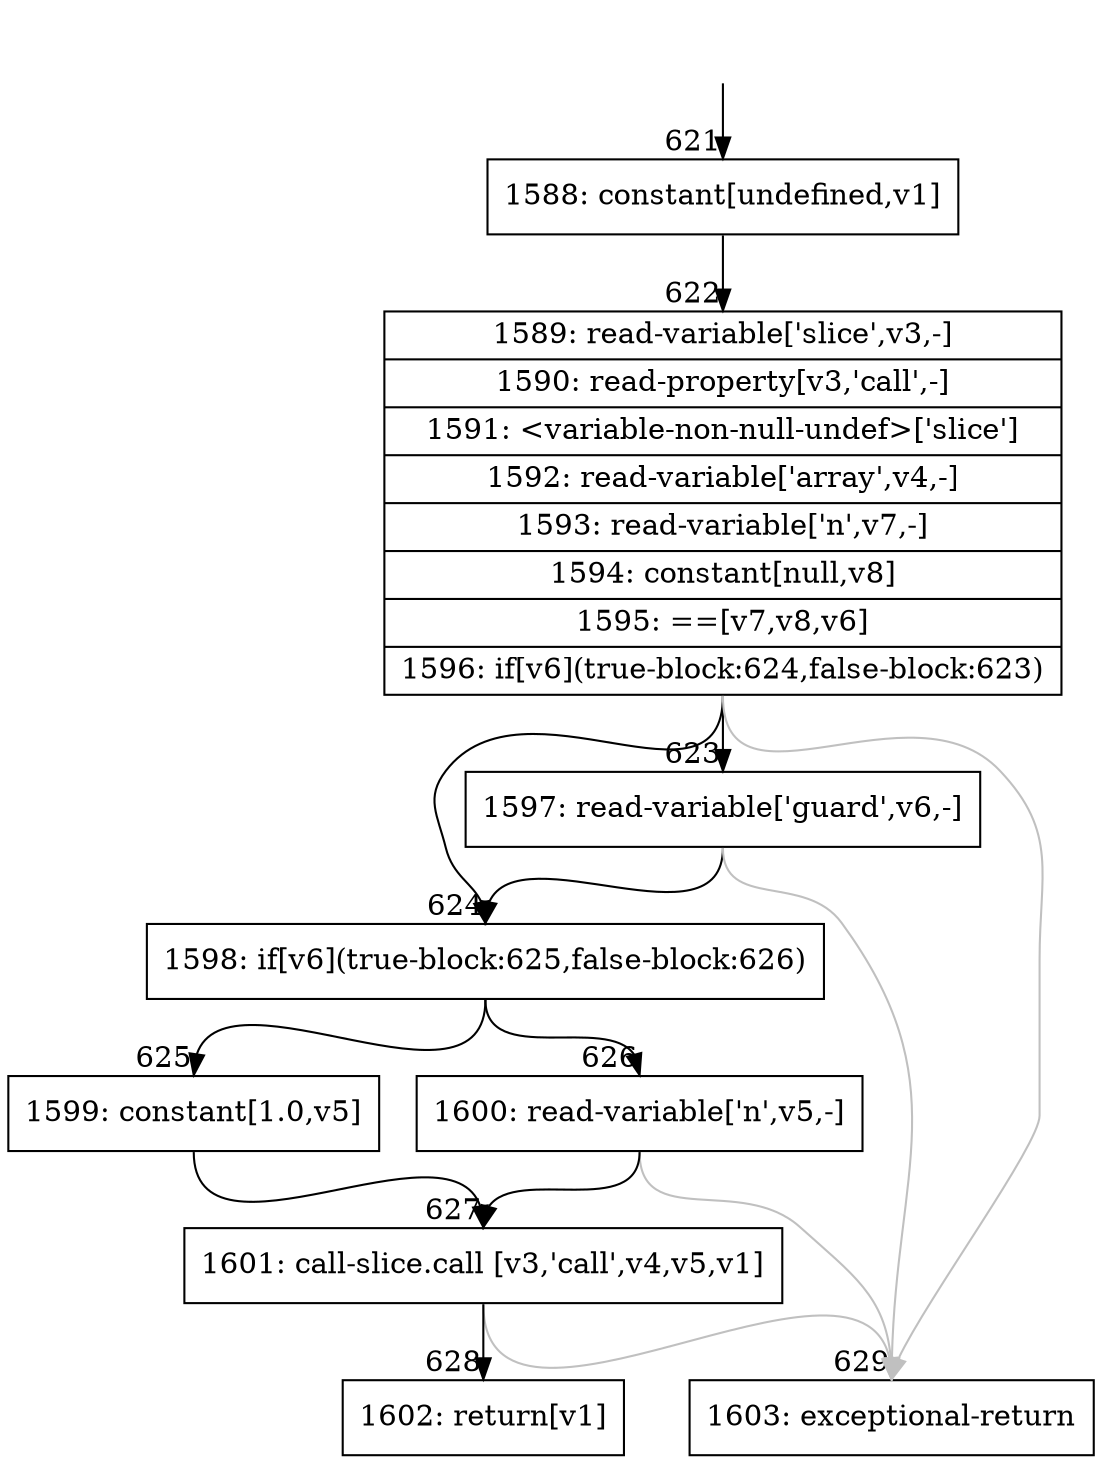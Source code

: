 digraph {
rankdir="TD"
BB_entry55[shape=none,label=""];
BB_entry55 -> BB621 [tailport=s, headport=n, headlabel="    621"]
BB621 [shape=record label="{1588: constant[undefined,v1]}" ] 
BB621 -> BB622 [tailport=s, headport=n, headlabel="      622"]
BB622 [shape=record label="{1589: read-variable['slice',v3,-]|1590: read-property[v3,'call',-]|1591: \<variable-non-null-undef\>['slice']|1592: read-variable['array',v4,-]|1593: read-variable['n',v7,-]|1594: constant[null,v8]|1595: ==[v7,v8,v6]|1596: if[v6](true-block:624,false-block:623)}" ] 
BB622 -> BB624 [tailport=s, headport=n, headlabel="      624"]
BB622 -> BB623 [tailport=s, headport=n, headlabel="      623"]
BB622 -> BB629 [tailport=s, headport=n, color=gray, headlabel="      629"]
BB623 [shape=record label="{1597: read-variable['guard',v6,-]}" ] 
BB623 -> BB624 [tailport=s, headport=n]
BB623 -> BB629 [tailport=s, headport=n, color=gray]
BB624 [shape=record label="{1598: if[v6](true-block:625,false-block:626)}" ] 
BB624 -> BB625 [tailport=s, headport=n, headlabel="      625"]
BB624 -> BB626 [tailport=s, headport=n, headlabel="      626"]
BB625 [shape=record label="{1599: constant[1.0,v5]}" ] 
BB625 -> BB627 [tailport=s, headport=n, headlabel="      627"]
BB626 [shape=record label="{1600: read-variable['n',v5,-]}" ] 
BB626 -> BB627 [tailport=s, headport=n]
BB626 -> BB629 [tailport=s, headport=n, color=gray]
BB627 [shape=record label="{1601: call-slice.call [v3,'call',v4,v5,v1]}" ] 
BB627 -> BB628 [tailport=s, headport=n, headlabel="      628"]
BB627 -> BB629 [tailport=s, headport=n, color=gray]
BB628 [shape=record label="{1602: return[v1]}" ] 
BB629 [shape=record label="{1603: exceptional-return}" ] 
//#$~ 484
}
